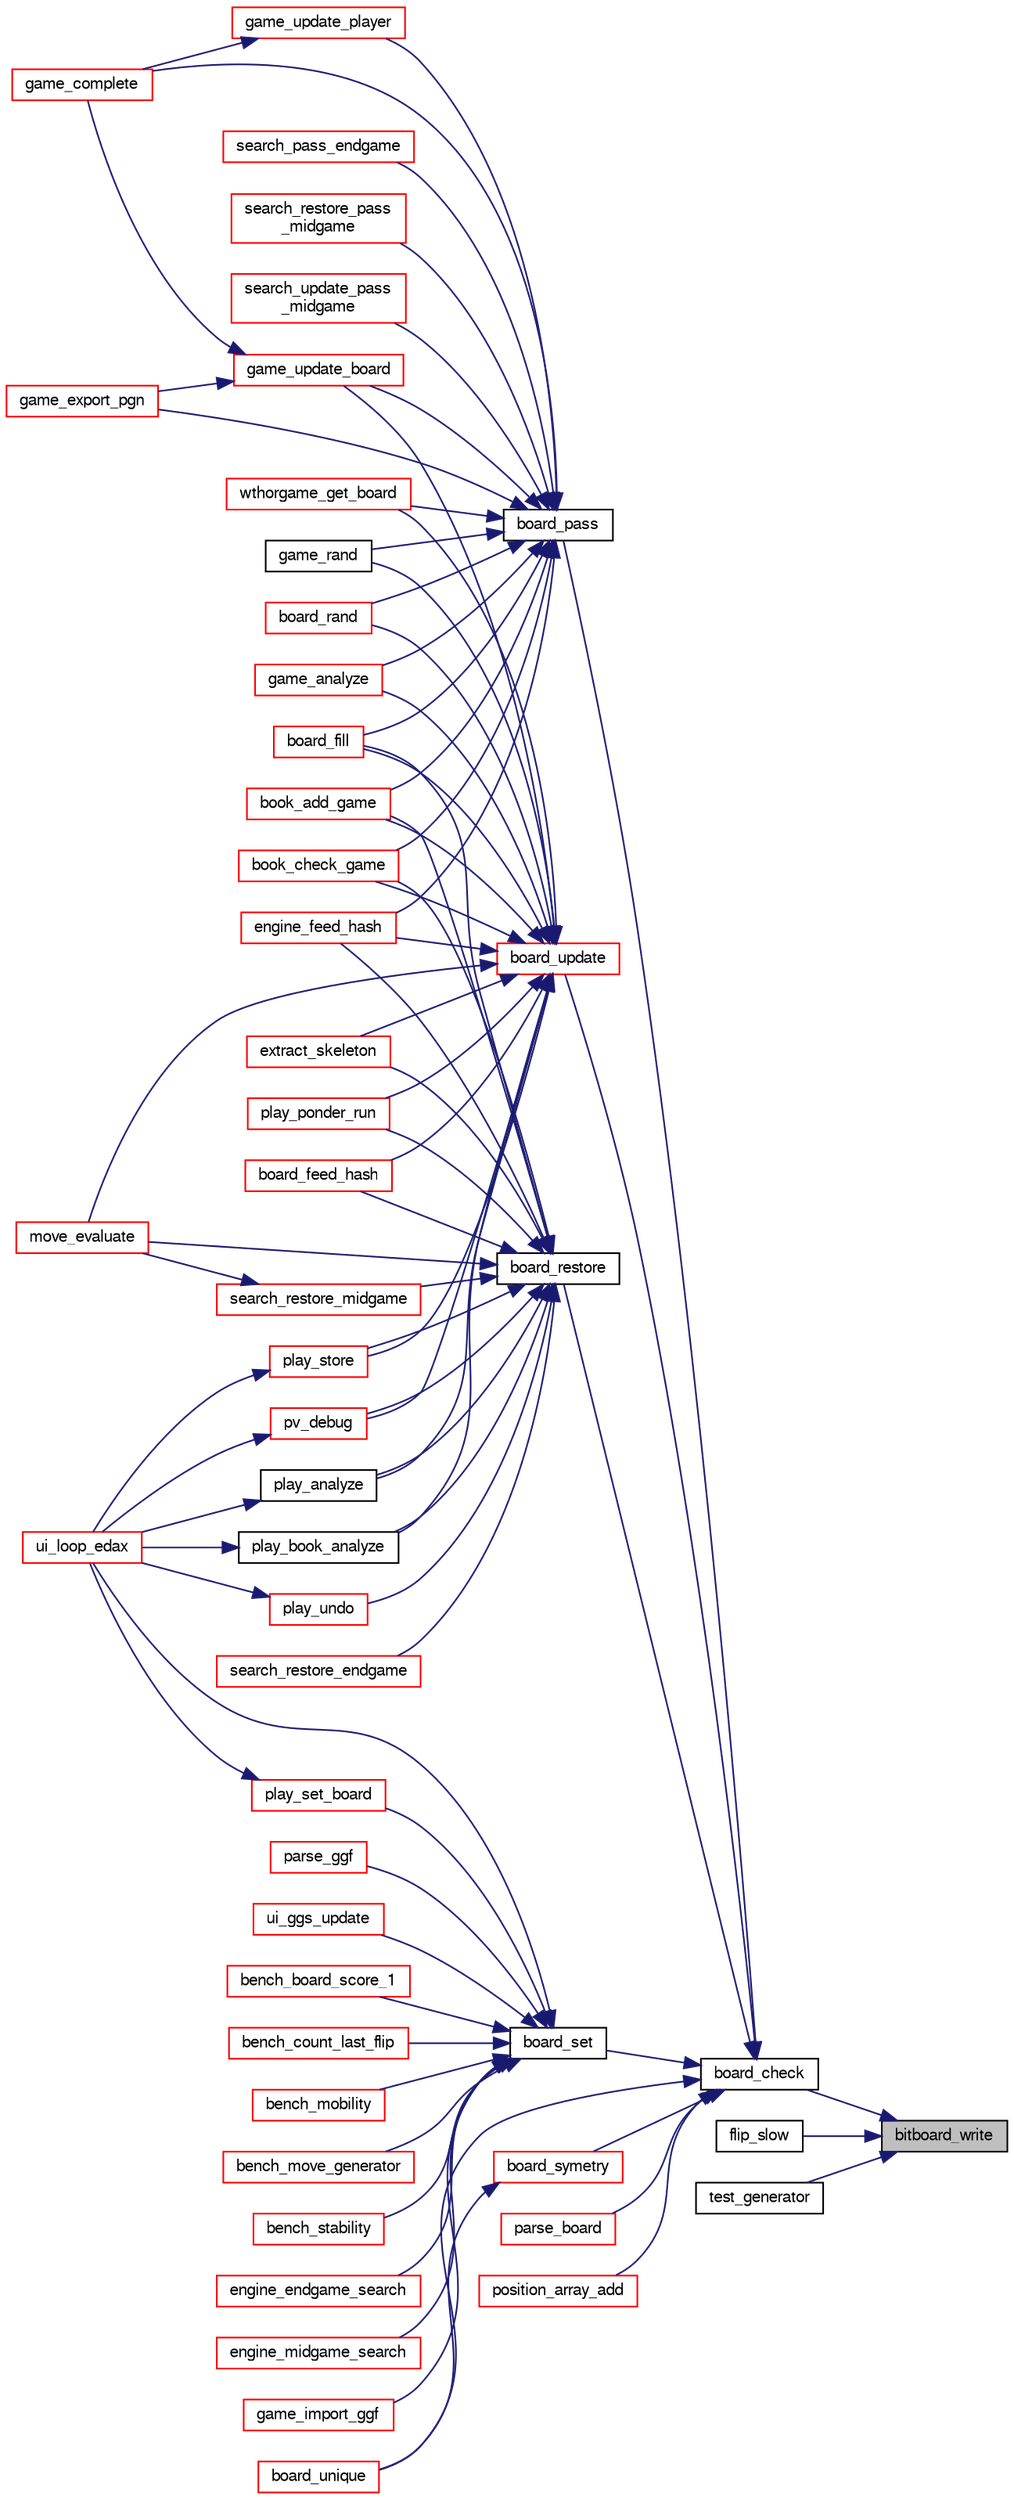 digraph "bitboard_write"
{
 // LATEX_PDF_SIZE
  bgcolor="transparent";
  edge [fontname="FreeSans",fontsize="10",labelfontname="FreeSans",labelfontsize="10"];
  node [fontname="FreeSans",fontsize="10",shape=record];
  rankdir="RL";
  Node1 [label="bitboard_write",height=0.2,width=0.4,color="black", fillcolor="grey75", style="filled", fontcolor="black",tooltip="Print an unsigned long long as a board."];
  Node1 -> Node2 [dir="back",color="midnightblue",fontsize="10",style="solid",fontname="FreeSans"];
  Node2 [label="board_check",height=0.2,width=0.4,color="black",URL="$board_8c.html#a849436f17b60e89ed91f8e5013ed9d04",tooltip="Check board consistency."];
  Node2 -> Node3 [dir="back",color="midnightblue",fontsize="10",style="solid",fontname="FreeSans"];
  Node3 [label="board_pass",height=0.2,width=0.4,color="black",URL="$board_8c.html#ac353cc1821e12d2aeba8eefe5cf92b46",tooltip="Passing move."];
  Node3 -> Node4 [dir="back",color="midnightblue",fontsize="10",style="solid",fontname="FreeSans"];
  Node4 [label="board_fill",height=0.2,width=0.4,color="red",URL="$book_8c.html#abdce4d74200559a64a4a498f952cfe96",tooltip="Fill the opening book."];
  Node3 -> Node9 [dir="back",color="midnightblue",fontsize="10",style="solid",fontname="FreeSans"];
  Node9 [label="board_rand",height=0.2,width=0.4,color="red",URL="$board_8c.html#add184702e051a8cfce56342c49db34f4",tooltip="Get a random board by playing random moves."];
  Node3 -> Node11 [dir="back",color="midnightblue",fontsize="10",style="solid",fontname="FreeSans"];
  Node11 [label="book_add_game",height=0.2,width=0.4,color="red",URL="$book_8c.html#aea8461bde1df7dad3d55f9589c1ed586",tooltip="Add positions from a game."];
  Node3 -> Node13 [dir="back",color="midnightblue",fontsize="10",style="solid",fontname="FreeSans"];
  Node13 [label="book_check_game",height=0.2,width=0.4,color="red",URL="$book_8c.html#a8996ed1153616ffa18e6819b88e106c9",tooltip="Check positions from a game."];
  Node3 -> Node15 [dir="back",color="midnightblue",fontsize="10",style="solid",fontname="FreeSans"];
  Node15 [label="engine_feed_hash",height=0.2,width=0.4,color="red",URL="$cassio_8c.html#ae2cc32f6d429a43d8a5b05db74112cc1",tooltip="feed hash table"];
  Node3 -> Node17 [dir="back",color="midnightblue",fontsize="10",style="solid",fontname="FreeSans"];
  Node17 [label="game_analyze",height=0.2,width=0.4,color="red",URL="$game_8c.html#a17775ff0efa3d8592bed935dedb31a45",tooltip="Analyze an endgame."];
  Node3 -> Node21 [dir="back",color="midnightblue",fontsize="10",style="solid",fontname="FreeSans"];
  Node21 [label="game_complete",height=0.2,width=0.4,color="red",URL="$game_8c.html#a2478745958cb21430866a4ea503274df",tooltip="Terminate an unfinished game."];
  Node3 -> Node23 [dir="back",color="midnightblue",fontsize="10",style="solid",fontname="FreeSans"];
  Node23 [label="game_export_pgn",height=0.2,width=0.4,color="red",URL="$game_8c.html#acf88b6a57b6b9305fce116cb0df32138",tooltip="Write a game to a pgn file."];
  Node3 -> Node26 [dir="back",color="midnightblue",fontsize="10",style="solid",fontname="FreeSans"];
  Node26 [label="game_rand",height=0.2,width=0.4,color="black",URL="$game_8c.html#a5aff890e47051b09a445237ea6cd8224",tooltip="Fill a game with some random moves."];
  Node3 -> Node27 [dir="back",color="midnightblue",fontsize="10",style="solid",fontname="FreeSans"];
  Node27 [label="game_update_board",height=0.2,width=0.4,color="red",URL="$game_8c.html#a2b48a650adb24509ed0d0e2267ecfd21",tooltip="update a board."];
  Node27 -> Node21 [dir="back",color="midnightblue",fontsize="10",style="solid",fontname="FreeSans"];
  Node27 -> Node23 [dir="back",color="midnightblue",fontsize="10",style="solid",fontname="FreeSans"];
  Node3 -> Node68 [dir="back",color="midnightblue",fontsize="10",style="solid",fontname="FreeSans"];
  Node68 [label="game_update_player",height=0.2,width=0.4,color="red",URL="$game_8c.html#a20e8d7c89c4744e264deab4405312abd",tooltip="update a player."];
  Node68 -> Node21 [dir="back",color="midnightblue",fontsize="10",style="solid",fontname="FreeSans"];
  Node3 -> Node69 [dir="back",color="midnightblue",fontsize="10",style="solid",fontname="FreeSans"];
  Node69 [label="search_pass_endgame",height=0.2,width=0.4,color="red",URL="$search_8c.html#a45d07951448627b50a92b1c872367469",tooltip="Update the search state after a passing move."];
  Node3 -> Node134 [dir="back",color="midnightblue",fontsize="10",style="solid",fontname="FreeSans"];
  Node134 [label="search_restore_pass\l_midgame",height=0.2,width=0.4,color="red",URL="$search_8c.html#a5e9707f0c579c46996fba87fedecb58c",tooltip="Update the search state after a passing move."];
  Node3 -> Node146 [dir="back",color="midnightblue",fontsize="10",style="solid",fontname="FreeSans"];
  Node146 [label="search_update_pass\l_midgame",height=0.2,width=0.4,color="red",URL="$search_8c.html#af34e8681551a63ca25390b3c87bbf9f7",tooltip="Update the search state after a passing move."];
  Node3 -> Node147 [dir="back",color="midnightblue",fontsize="10",style="solid",fontname="FreeSans"];
  Node147 [label="wthorgame_get_board",height=0.2,width=0.4,color="red",URL="$base_8c.html#aba6e536d7bdd74d06cd2113ba6c56f02",tooltip="Get a position from a Wthor game."];
  Node2 -> Node148 [dir="back",color="midnightblue",fontsize="10",style="solid",fontname="FreeSans"];
  Node148 [label="board_restore",height=0.2,width=0.4,color="black",URL="$board_8c.html#a101af447b84baa302b94c56822618f22",tooltip="Restore a board."];
  Node148 -> Node149 [dir="back",color="midnightblue",fontsize="10",style="solid",fontname="FreeSans"];
  Node149 [label="board_feed_hash",height=0.2,width=0.4,color="red",URL="$book_8c.html#a9c0c6a1b902182109525eb3e10db7cad",tooltip="Feed hash from a position."];
  Node148 -> Node4 [dir="back",color="midnightblue",fontsize="10",style="solid",fontname="FreeSans"];
  Node148 -> Node11 [dir="back",color="midnightblue",fontsize="10",style="solid",fontname="FreeSans"];
  Node148 -> Node13 [dir="back",color="midnightblue",fontsize="10",style="solid",fontname="FreeSans"];
  Node148 -> Node15 [dir="back",color="midnightblue",fontsize="10",style="solid",fontname="FreeSans"];
  Node148 -> Node31 [dir="back",color="midnightblue",fontsize="10",style="solid",fontname="FreeSans"];
  Node31 [label="extract_skeleton",height=0.2,width=0.4,color="red",URL="$book_8c.html#a65253e739b9201531bad8dc071d24d11",tooltip="Extract book lines to a game base."];
  Node148 -> Node141 [dir="back",color="midnightblue",fontsize="10",style="solid",fontname="FreeSans"];
  Node141 [label="move_evaluate",height=0.2,width=0.4,color="red",URL="$move_8c.html#a57eefc66553dd853ba6a21d3d6abb3e0",tooltip="Evaluate a list of move."];
  Node148 -> Node85 [dir="back",color="midnightblue",fontsize="10",style="solid",fontname="FreeSans"];
  Node85 [label="play_analyze",height=0.2,width=0.4,color="black",URL="$play_8c.html#a32624a895b8cf4ec475a8de0ee5df3a1",tooltip="Analyze a played game."];
  Node85 -> Node6 [dir="back",color="midnightblue",fontsize="10",style="solid",fontname="FreeSans"];
  Node6 [label="ui_loop_edax",height=0.2,width=0.4,color="red",URL="$edax_8c.html#a2354b96c7688bae32bedb6203d672f50",tooltip="Loop event."];
  Node148 -> Node151 [dir="back",color="midnightblue",fontsize="10",style="solid",fontname="FreeSans"];
  Node151 [label="play_book_analyze",height=0.2,width=0.4,color="black",URL="$play_8c.html#a59d1d9b9a031ed112e8c41798c8b9eee",tooltip="Analyze a played game."];
  Node151 -> Node6 [dir="back",color="midnightblue",fontsize="10",style="solid",fontname="FreeSans"];
  Node148 -> Node95 [dir="back",color="midnightblue",fontsize="10",style="solid",fontname="FreeSans"];
  Node95 [label="play_ponder_run",height=0.2,width=0.4,color="red",URL="$play_8c.html#a6a826d8e8634b46e269daeed05de785c",tooltip="do ponderation."];
  Node148 -> Node109 [dir="back",color="midnightblue",fontsize="10",style="solid",fontname="FreeSans"];
  Node109 [label="play_store",height=0.2,width=0.4,color="red",URL="$play_8c.html#a050579c3f94a2d5990bc186369ad7980",tooltip="store the game into the opening book"];
  Node109 -> Node6 [dir="back",color="midnightblue",fontsize="10",style="solid",fontname="FreeSans"];
  Node148 -> Node152 [dir="back",color="midnightblue",fontsize="10",style="solid",fontname="FreeSans"];
  Node152 [label="play_undo",height=0.2,width=0.4,color="red",URL="$play_8c.html#ad882a4aab00428deb1159a896b46884e",tooltip="Undo a move."];
  Node152 -> Node6 [dir="back",color="midnightblue",fontsize="10",style="solid",fontname="FreeSans"];
  Node148 -> Node153 [dir="back",color="midnightblue",fontsize="10",style="solid",fontname="FreeSans"];
  Node153 [label="pv_debug",height=0.2,width=0.4,color="red",URL="$root_8c.html#a8441d8c906b98e56eb99fcb351ce6a14",tooltip="Debug PV."];
  Node153 -> Node6 [dir="back",color="midnightblue",fontsize="10",style="solid",fontname="FreeSans"];
  Node148 -> Node155 [dir="back",color="midnightblue",fontsize="10",style="solid",fontname="FreeSans"];
  Node155 [label="search_restore_endgame",height=0.2,width=0.4,color="red",URL="$search_8c.html#a60c52ba7cb99b9524c81bb2efdd6bff8",tooltip="Restore the search state as before a move."];
  Node148 -> Node156 [dir="back",color="midnightblue",fontsize="10",style="solid",fontname="FreeSans"];
  Node156 [label="search_restore_midgame",height=0.2,width=0.4,color="red",URL="$search_8c.html#a8ee87f18a6108894aecb6f0cda99fcf8",tooltip="Restore the search state as before a move."];
  Node156 -> Node141 [dir="back",color="midnightblue",fontsize="10",style="solid",fontname="FreeSans"];
  Node2 -> Node157 [dir="back",color="midnightblue",fontsize="10",style="solid",fontname="FreeSans"];
  Node157 [label="board_set",height=0.2,width=0.4,color="black",URL="$board_8c.html#ac0093f2761e80a495d781b41e7b5a703",tooltip="Set a board from a string description."];
  Node157 -> Node158 [dir="back",color="midnightblue",fontsize="10",style="solid",fontname="FreeSans"];
  Node158 [label="bench_board_score_1",height=0.2,width=0.4,color="red",URL="$bench_8c.html#af083b4bac4877c424813ee48b2fb1df0",tooltip=" "];
  Node157 -> Node160 [dir="back",color="midnightblue",fontsize="10",style="solid",fontname="FreeSans"];
  Node160 [label="bench_count_last_flip",height=0.2,width=0.4,color="red",URL="$bench_8c.html#a7e310e218184611b6cd4c9620cb24c2b",tooltip=" "];
  Node157 -> Node161 [dir="back",color="midnightblue",fontsize="10",style="solid",fontname="FreeSans"];
  Node161 [label="bench_mobility",height=0.2,width=0.4,color="red",URL="$bench_8c.html#a5c5dae5cf03c0492aa4482ca05b76cd2",tooltip=" "];
  Node157 -> Node162 [dir="back",color="midnightblue",fontsize="10",style="solid",fontname="FreeSans"];
  Node162 [label="bench_move_generator",height=0.2,width=0.4,color="red",URL="$bench_8c.html#a5c9a65a54793bff9ca925cdea2b110ed",tooltip=" "];
  Node157 -> Node163 [dir="back",color="midnightblue",fontsize="10",style="solid",fontname="FreeSans"];
  Node163 [label="bench_stability",height=0.2,width=0.4,color="red",URL="$bench_8c.html#a4e316049e6f4d7d75fc34cf94fe8a293",tooltip=" "];
  Node157 -> Node76 [dir="back",color="midnightblue",fontsize="10",style="solid",fontname="FreeSans"];
  Node76 [label="engine_endgame_search",height=0.2,width=0.4,color="red",URL="$cassio_8c.html#a59118e647ced4f05560b431b30ad73b9",tooltip="Endgame search."];
  Node157 -> Node77 [dir="back",color="midnightblue",fontsize="10",style="solid",fontname="FreeSans"];
  Node77 [label="engine_midgame_search",height=0.2,width=0.4,color="red",URL="$cassio_8c.html#a71ebe2bfb187238a48c94edd82cb3024",tooltip="Midgame search."];
  Node157 -> Node34 [dir="back",color="midnightblue",fontsize="10",style="solid",fontname="FreeSans"];
  Node34 [label="game_import_ggf",height=0.2,width=0.4,color="red",URL="$game_8c.html#a33b567469d261663c400a1987235c82a",tooltip="Read a game from the Generic Game Format (ggf) file."];
  Node157 -> Node40 [dir="back",color="midnightblue",fontsize="10",style="solid",fontname="FreeSans"];
  Node40 [label="parse_ggf",height=0.2,width=0.4,color="red",URL="$game_8c.html#aa3450bd962d2712d7d72160e5d168784",tooltip="Parse a ggf game from a string."];
  Node157 -> Node164 [dir="back",color="midnightblue",fontsize="10",style="solid",fontname="FreeSans"];
  Node164 [label="play_set_board",height=0.2,width=0.4,color="red",URL="$play_8c.html#a1bfe6e6fbf65454d1f4e807358400661",tooltip="Set a new board."];
  Node164 -> Node6 [dir="back",color="midnightblue",fontsize="10",style="solid",fontname="FreeSans"];
  Node157 -> Node90 [dir="back",color="midnightblue",fontsize="10",style="solid",fontname="FreeSans"];
  Node90 [label="ui_ggs_update",height=0.2,width=0.4,color="red",URL="$ggs_8c.html#add208abcf5430b768477f3ea02a2b139",tooltip="ui_ggs_update"];
  Node157 -> Node6 [dir="back",color="midnightblue",fontsize="10",style="solid",fontname="FreeSans"];
  Node2 -> Node165 [dir="back",color="midnightblue",fontsize="10",style="solid",fontname="FreeSans"];
  Node165 [label="board_symetry",height=0.2,width=0.4,color="red",URL="$board_8c.html#aefe9a86ea799322c9c9da6255ebb9d29",tooltip="symetric board"];
  Node165 -> Node166 [dir="back",color="midnightblue",fontsize="10",style="solid",fontname="FreeSans"];
  Node166 [label="board_unique",height=0.2,width=0.4,color="red",URL="$board_8c.html#a66911c3a003f5fb27a87503b5bb04f6d",tooltip="unique board"];
  Node2 -> Node166 [dir="back",color="midnightblue",fontsize="10",style="solid",fontname="FreeSans"];
  Node2 -> Node224 [dir="back",color="midnightblue",fontsize="10",style="solid",fontname="FreeSans"];
  Node224 [label="board_update",height=0.2,width=0.4,color="red",URL="$board_8c.html#a2d24dea46d67d71b1d9fe9f515d8d675",tooltip="Update a board."];
  Node224 -> Node149 [dir="back",color="midnightblue",fontsize="10",style="solid",fontname="FreeSans"];
  Node224 -> Node4 [dir="back",color="midnightblue",fontsize="10",style="solid",fontname="FreeSans"];
  Node224 -> Node9 [dir="back",color="midnightblue",fontsize="10",style="solid",fontname="FreeSans"];
  Node224 -> Node11 [dir="back",color="midnightblue",fontsize="10",style="solid",fontname="FreeSans"];
  Node224 -> Node13 [dir="back",color="midnightblue",fontsize="10",style="solid",fontname="FreeSans"];
  Node224 -> Node15 [dir="back",color="midnightblue",fontsize="10",style="solid",fontname="FreeSans"];
  Node224 -> Node31 [dir="back",color="midnightblue",fontsize="10",style="solid",fontname="FreeSans"];
  Node224 -> Node17 [dir="back",color="midnightblue",fontsize="10",style="solid",fontname="FreeSans"];
  Node224 -> Node26 [dir="back",color="midnightblue",fontsize="10",style="solid",fontname="FreeSans"];
  Node224 -> Node27 [dir="back",color="midnightblue",fontsize="10",style="solid",fontname="FreeSans"];
  Node224 -> Node141 [dir="back",color="midnightblue",fontsize="10",style="solid",fontname="FreeSans"];
  Node224 -> Node85 [dir="back",color="midnightblue",fontsize="10",style="solid",fontname="FreeSans"];
  Node224 -> Node151 [dir="back",color="midnightblue",fontsize="10",style="solid",fontname="FreeSans"];
  Node224 -> Node95 [dir="back",color="midnightblue",fontsize="10",style="solid",fontname="FreeSans"];
  Node224 -> Node109 [dir="back",color="midnightblue",fontsize="10",style="solid",fontname="FreeSans"];
  Node224 -> Node153 [dir="back",color="midnightblue",fontsize="10",style="solid",fontname="FreeSans"];
  Node224 -> Node147 [dir="back",color="midnightblue",fontsize="10",style="solid",fontname="FreeSans"];
  Node2 -> Node233 [dir="back",color="midnightblue",fontsize="10",style="solid",fontname="FreeSans"];
  Node233 [label="parse_board",height=0.2,width=0.4,color="red",URL="$util_8c.html#aaec4d07ae982caba230496fd8e8dd664",tooltip="Parse a board."];
  Node2 -> Node213 [dir="back",color="midnightblue",fontsize="10",style="solid",fontname="FreeSans"];
  Node213 [label="position_array_add",height=0.2,width=0.4,color="red",URL="$book_8c.html#a33dd65578cee2bb82c44f6b5bcc7ca70",tooltip="Add a position to the array."];
  Node1 -> Node237 [dir="back",color="midnightblue",fontsize="10",style="solid",fontname="FreeSans"];
  Node237 [label="flip_slow",height=0.2,width=0.4,color="black",URL="$harness_8c.html#a8fd46b98ad88e8c65c57edec130200ea",tooltip=" "];
  Node1 -> Node238 [dir="back",color="midnightblue",fontsize="10",style="solid",fontname="FreeSans"];
  Node238 [label="test_generator",height=0.2,width=0.4,color="black",URL="$flip__slow_8c.html#a4d535679e8fe2bcb41dd184218efc0c2",tooltip=" "];
}
